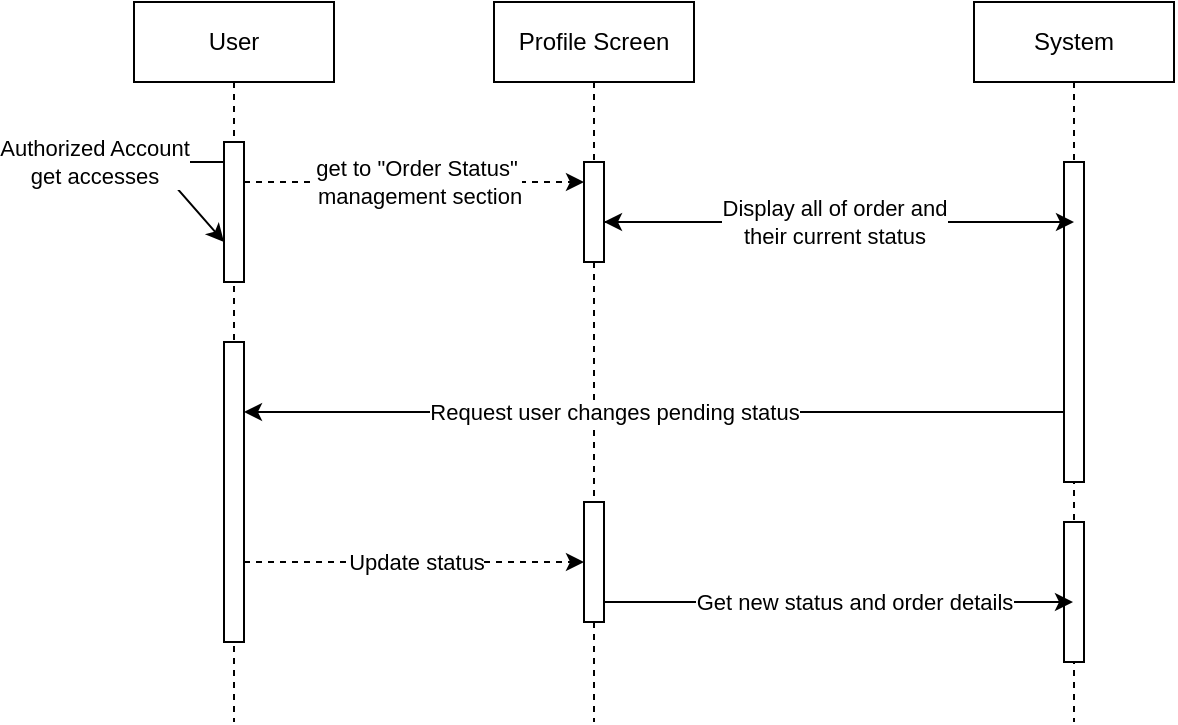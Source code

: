 <mxfile version="22.0.2" type="device">
  <diagram name="Page-1" id="2YBvvXClWsGukQMizWep">
    <mxGraphModel dx="989" dy="589" grid="1" gridSize="10" guides="1" tooltips="1" connect="1" arrows="1" fold="1" page="1" pageScale="1" pageWidth="850" pageHeight="1100" math="0" shadow="0">
      <root>
        <mxCell id="0" />
        <mxCell id="1" parent="0" />
        <mxCell id="aM9ryv3xv72pqoxQDRHE-1" value="User" style="shape=umlLifeline;perimeter=lifelinePerimeter;whiteSpace=wrap;html=1;container=0;dropTarget=0;collapsible=0;recursiveResize=0;outlineConnect=0;portConstraint=eastwest;newEdgeStyle={&quot;edgeStyle&quot;:&quot;elbowEdgeStyle&quot;,&quot;elbow&quot;:&quot;vertical&quot;,&quot;curved&quot;:0,&quot;rounded&quot;:0};" parent="1" vertex="1">
          <mxGeometry x="160" y="160" width="100" height="360" as="geometry" />
        </mxCell>
        <mxCell id="aM9ryv3xv72pqoxQDRHE-2" value="" style="html=1;points=[];perimeter=orthogonalPerimeter;outlineConnect=0;targetShapes=umlLifeline;portConstraint=eastwest;newEdgeStyle={&quot;edgeStyle&quot;:&quot;elbowEdgeStyle&quot;,&quot;elbow&quot;:&quot;vertical&quot;,&quot;curved&quot;:0,&quot;rounded&quot;:0};" parent="aM9ryv3xv72pqoxQDRHE-1" vertex="1">
          <mxGeometry x="45" y="70" width="10" height="70" as="geometry" />
        </mxCell>
        <mxCell id="ltHA_PEKBQ_Q9VvwXT3V-1" style="edgeStyle=elbowEdgeStyle;rounded=0;orthogonalLoop=1;jettySize=auto;html=1;elbow=vertical;curved=0;" edge="1" parent="aM9ryv3xv72pqoxQDRHE-1">
          <mxGeometry relative="1" as="geometry">
            <mxPoint x="45" y="80" as="sourcePoint" />
            <mxPoint x="45" y="120" as="targetPoint" />
            <Array as="points">
              <mxPoint x="10" y="80" />
            </Array>
          </mxGeometry>
        </mxCell>
        <mxCell id="ltHA_PEKBQ_Q9VvwXT3V-2" value="Authorized Account&lt;br&gt;get accesses" style="edgeLabel;html=1;align=center;verticalAlign=middle;resizable=0;points=[];" vertex="1" connectable="0" parent="ltHA_PEKBQ_Q9VvwXT3V-1">
          <mxGeometry x="-0.369" y="1" relative="1" as="geometry">
            <mxPoint x="-37" y="-1" as="offset" />
          </mxGeometry>
        </mxCell>
        <mxCell id="ltHA_PEKBQ_Q9VvwXT3V-11" value="" style="html=1;points=[];perimeter=orthogonalPerimeter;outlineConnect=0;targetShapes=umlLifeline;portConstraint=eastwest;newEdgeStyle={&quot;edgeStyle&quot;:&quot;elbowEdgeStyle&quot;,&quot;elbow&quot;:&quot;vertical&quot;,&quot;curved&quot;:0,&quot;rounded&quot;:0};" vertex="1" parent="aM9ryv3xv72pqoxQDRHE-1">
          <mxGeometry x="45" y="170" width="10" height="150" as="geometry" />
        </mxCell>
        <mxCell id="aM9ryv3xv72pqoxQDRHE-5" value="System" style="shape=umlLifeline;perimeter=lifelinePerimeter;whiteSpace=wrap;html=1;container=0;dropTarget=0;collapsible=0;recursiveResize=0;outlineConnect=0;portConstraint=eastwest;newEdgeStyle={&quot;edgeStyle&quot;:&quot;elbowEdgeStyle&quot;,&quot;elbow&quot;:&quot;vertical&quot;,&quot;curved&quot;:0,&quot;rounded&quot;:0};" parent="1" vertex="1">
          <mxGeometry x="580" y="160" width="100" height="360" as="geometry" />
        </mxCell>
        <mxCell id="aM9ryv3xv72pqoxQDRHE-6" value="" style="html=1;points=[];perimeter=orthogonalPerimeter;outlineConnect=0;targetShapes=umlLifeline;portConstraint=eastwest;newEdgeStyle={&quot;edgeStyle&quot;:&quot;elbowEdgeStyle&quot;,&quot;elbow&quot;:&quot;vertical&quot;,&quot;curved&quot;:0,&quot;rounded&quot;:0};" parent="aM9ryv3xv72pqoxQDRHE-5" vertex="1">
          <mxGeometry x="45" y="80" width="10" height="160" as="geometry" />
        </mxCell>
        <mxCell id="ltHA_PEKBQ_Q9VvwXT3V-19" value="" style="html=1;points=[];perimeter=orthogonalPerimeter;outlineConnect=0;targetShapes=umlLifeline;portConstraint=eastwest;newEdgeStyle={&quot;edgeStyle&quot;:&quot;elbowEdgeStyle&quot;,&quot;elbow&quot;:&quot;vertical&quot;,&quot;curved&quot;:0,&quot;rounded&quot;:0};" vertex="1" parent="aM9ryv3xv72pqoxQDRHE-5">
          <mxGeometry x="45" y="260" width="10" height="70" as="geometry" />
        </mxCell>
        <mxCell id="ltHA_PEKBQ_Q9VvwXT3V-3" value="Profile Screen" style="shape=umlLifeline;perimeter=lifelinePerimeter;whiteSpace=wrap;html=1;container=0;dropTarget=0;collapsible=0;recursiveResize=0;outlineConnect=0;portConstraint=eastwest;newEdgeStyle={&quot;edgeStyle&quot;:&quot;elbowEdgeStyle&quot;,&quot;elbow&quot;:&quot;vertical&quot;,&quot;curved&quot;:0,&quot;rounded&quot;:0};" vertex="1" parent="1">
          <mxGeometry x="340" y="160" width="100" height="360" as="geometry" />
        </mxCell>
        <mxCell id="ltHA_PEKBQ_Q9VvwXT3V-4" value="" style="html=1;points=[];perimeter=orthogonalPerimeter;outlineConnect=0;targetShapes=umlLifeline;portConstraint=eastwest;newEdgeStyle={&quot;edgeStyle&quot;:&quot;elbowEdgeStyle&quot;,&quot;elbow&quot;:&quot;vertical&quot;,&quot;curved&quot;:0,&quot;rounded&quot;:0};" vertex="1" parent="ltHA_PEKBQ_Q9VvwXT3V-3">
          <mxGeometry x="45" y="80" width="10" height="50" as="geometry" />
        </mxCell>
        <mxCell id="ltHA_PEKBQ_Q9VvwXT3V-15" value="" style="html=1;points=[];perimeter=orthogonalPerimeter;outlineConnect=0;targetShapes=umlLifeline;portConstraint=eastwest;newEdgeStyle={&quot;edgeStyle&quot;:&quot;elbowEdgeStyle&quot;,&quot;elbow&quot;:&quot;vertical&quot;,&quot;curved&quot;:0,&quot;rounded&quot;:0};" vertex="1" parent="ltHA_PEKBQ_Q9VvwXT3V-3">
          <mxGeometry x="45" y="250" width="10" height="60" as="geometry" />
        </mxCell>
        <mxCell id="ltHA_PEKBQ_Q9VvwXT3V-6" style="edgeStyle=elbowEdgeStyle;rounded=0;orthogonalLoop=1;jettySize=auto;html=1;elbow=vertical;curved=0;dashed=1;" edge="1" parent="1" source="aM9ryv3xv72pqoxQDRHE-2" target="ltHA_PEKBQ_Q9VvwXT3V-4">
          <mxGeometry relative="1" as="geometry">
            <Array as="points">
              <mxPoint x="310" y="250" />
            </Array>
          </mxGeometry>
        </mxCell>
        <mxCell id="ltHA_PEKBQ_Q9VvwXT3V-7" value="get to &quot;Order Status&quot;&lt;br&gt;&amp;nbsp;management section" style="edgeLabel;html=1;align=center;verticalAlign=middle;resizable=0;points=[];" vertex="1" connectable="0" parent="ltHA_PEKBQ_Q9VvwXT3V-6">
          <mxGeometry x="-0.244" relative="1" as="geometry">
            <mxPoint x="21" as="offset" />
          </mxGeometry>
        </mxCell>
        <mxCell id="ltHA_PEKBQ_Q9VvwXT3V-8" style="edgeStyle=elbowEdgeStyle;rounded=0;orthogonalLoop=1;jettySize=auto;html=1;elbow=vertical;curved=0;" edge="1" parent="1" source="ltHA_PEKBQ_Q9VvwXT3V-4">
          <mxGeometry relative="1" as="geometry">
            <mxPoint x="630" y="270" as="targetPoint" />
            <Array as="points">
              <mxPoint x="490" y="270" />
            </Array>
          </mxGeometry>
        </mxCell>
        <mxCell id="ltHA_PEKBQ_Q9VvwXT3V-9" style="edgeStyle=elbowEdgeStyle;rounded=0;orthogonalLoop=1;jettySize=auto;html=1;elbow=vertical;curved=0;" edge="1" parent="1" source="aM9ryv3xv72pqoxQDRHE-6" target="ltHA_PEKBQ_Q9VvwXT3V-4">
          <mxGeometry relative="1" as="geometry">
            <Array as="points">
              <mxPoint x="510" y="270" />
            </Array>
          </mxGeometry>
        </mxCell>
        <mxCell id="ltHA_PEKBQ_Q9VvwXT3V-10" value="Display all of order and&lt;br&gt;their current status" style="edgeLabel;html=1;align=center;verticalAlign=middle;resizable=0;points=[];" vertex="1" connectable="0" parent="ltHA_PEKBQ_Q9VvwXT3V-9">
          <mxGeometry x="0.135" relative="1" as="geometry">
            <mxPoint x="15" as="offset" />
          </mxGeometry>
        </mxCell>
        <mxCell id="ltHA_PEKBQ_Q9VvwXT3V-12" style="edgeStyle=elbowEdgeStyle;rounded=0;orthogonalLoop=1;jettySize=auto;html=1;elbow=vertical;curved=0;" edge="1" parent="1" source="aM9ryv3xv72pqoxQDRHE-6" target="ltHA_PEKBQ_Q9VvwXT3V-11">
          <mxGeometry relative="1" as="geometry" />
        </mxCell>
        <mxCell id="ltHA_PEKBQ_Q9VvwXT3V-13" value="Request user changes pending status" style="edgeLabel;html=1;align=center;verticalAlign=middle;resizable=0;points=[];" vertex="1" connectable="0" parent="ltHA_PEKBQ_Q9VvwXT3V-12">
          <mxGeometry x="0.424" y="-2" relative="1" as="geometry">
            <mxPoint x="67" y="2" as="offset" />
          </mxGeometry>
        </mxCell>
        <mxCell id="ltHA_PEKBQ_Q9VvwXT3V-17" style="edgeStyle=elbowEdgeStyle;rounded=0;orthogonalLoop=1;jettySize=auto;html=1;elbow=vertical;curved=0;dashed=1;" edge="1" parent="1" source="ltHA_PEKBQ_Q9VvwXT3V-11" target="ltHA_PEKBQ_Q9VvwXT3V-15">
          <mxGeometry relative="1" as="geometry" />
        </mxCell>
        <mxCell id="ltHA_PEKBQ_Q9VvwXT3V-18" value="Update status" style="edgeLabel;html=1;align=center;verticalAlign=middle;resizable=0;points=[];" vertex="1" connectable="0" parent="ltHA_PEKBQ_Q9VvwXT3V-17">
          <mxGeometry x="-0.349" y="-1" relative="1" as="geometry">
            <mxPoint x="30" y="-1" as="offset" />
          </mxGeometry>
        </mxCell>
        <mxCell id="ltHA_PEKBQ_Q9VvwXT3V-20" style="edgeStyle=elbowEdgeStyle;rounded=0;orthogonalLoop=1;jettySize=auto;html=1;elbow=vertical;curved=0;" edge="1" parent="1" source="ltHA_PEKBQ_Q9VvwXT3V-15" target="aM9ryv3xv72pqoxQDRHE-5">
          <mxGeometry relative="1" as="geometry">
            <Array as="points">
              <mxPoint x="480" y="460" />
            </Array>
          </mxGeometry>
        </mxCell>
        <mxCell id="ltHA_PEKBQ_Q9VvwXT3V-21" value="Get new status and order details" style="edgeLabel;html=1;align=center;verticalAlign=middle;resizable=0;points=[];" vertex="1" connectable="0" parent="ltHA_PEKBQ_Q9VvwXT3V-20">
          <mxGeometry x="-0.14" y="2" relative="1" as="geometry">
            <mxPoint x="24" y="2" as="offset" />
          </mxGeometry>
        </mxCell>
      </root>
    </mxGraphModel>
  </diagram>
</mxfile>
